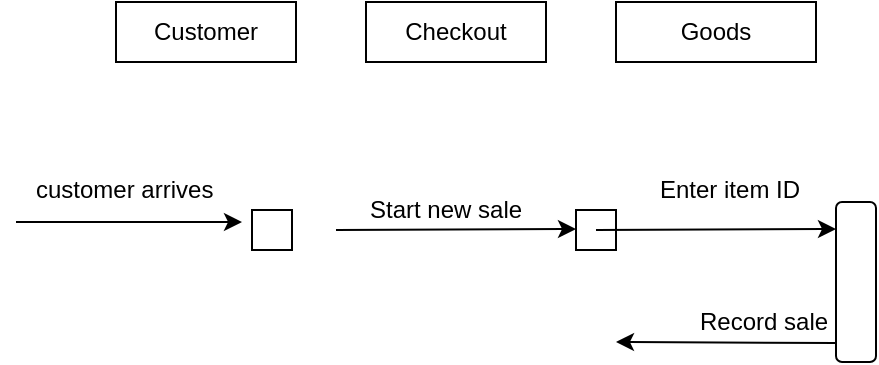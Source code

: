 <mxfile version="12.0.3" type="device" pages="1"><diagram name="Page-1" id="9f46799a-70d6-7492-0946-bef42562c5a5"><mxGraphModel dx="446" dy="753" grid="1" gridSize="10" guides="1" tooltips="1" connect="1" arrows="1" fold="1" page="1" pageScale="1" pageWidth="1100" pageHeight="850" background="#ffffff" math="0" shadow="0"><root><mxCell id="0"/><mxCell id="1" parent="0"/><mxCell id="WbvvbMgDXAdkH5idEVmf-8" value="Goods" style="rounded=0;whiteSpace=wrap;html=1;" vertex="1" parent="1"><mxGeometry x="390" y="80" width="100" height="30" as="geometry"/></mxCell><mxCell id="WbvvbMgDXAdkH5idEVmf-9" value="Checkout" style="rounded=0;whiteSpace=wrap;html=1;" vertex="1" parent="1"><mxGeometry x="265" y="80" width="90" height="30" as="geometry"/></mxCell><mxCell id="WbvvbMgDXAdkH5idEVmf-12" value="Customer" style="rounded=0;whiteSpace=wrap;html=1;" vertex="1" parent="1"><mxGeometry x="140" y="80" width="90" height="30" as="geometry"/></mxCell><mxCell id="WbvvbMgDXAdkH5idEVmf-14" value="customer arrives" style="text;html=1;resizable=0;points=[];autosize=1;align=left;verticalAlign=top;spacingTop=-4;" vertex="1" parent="1"><mxGeometry x="98" y="164" width="110" height="20" as="geometry"/></mxCell><mxCell id="WbvvbMgDXAdkH5idEVmf-16" value="" style="endArrow=classic;html=1;" edge="1" parent="1"><mxGeometry width="50" height="50" relative="1" as="geometry"><mxPoint x="90" y="190" as="sourcePoint"/><mxPoint x="203" y="190" as="targetPoint"/><Array as="points"><mxPoint x="163" y="190"/></Array></mxGeometry></mxCell><mxCell id="WbvvbMgDXAdkH5idEVmf-17" value="" style="whiteSpace=wrap;html=1;aspect=fixed;" vertex="1" parent="1"><mxGeometry x="208" y="184" width="20" height="20" as="geometry"/></mxCell><mxCell id="WbvvbMgDXAdkH5idEVmf-18" value="" style="endArrow=classic;html=1;" edge="1" parent="1"><mxGeometry width="50" height="50" relative="1" as="geometry"><mxPoint x="250" y="194" as="sourcePoint"/><mxPoint x="370" y="193.5" as="targetPoint"/></mxGeometry></mxCell><mxCell id="WbvvbMgDXAdkH5idEVmf-19" value="Start new sale" style="text;html=1;resizable=0;points=[];autosize=1;align=left;verticalAlign=top;spacingTop=-4;" vertex="1" parent="1"><mxGeometry x="265" y="174" width="90" height="20" as="geometry"/></mxCell><mxCell id="WbvvbMgDXAdkH5idEVmf-20" value="" style="whiteSpace=wrap;html=1;aspect=fixed;" vertex="1" parent="1"><mxGeometry x="370" y="184" width="20" height="20" as="geometry"/></mxCell><mxCell id="WbvvbMgDXAdkH5idEVmf-22" value="" style="endArrow=classic;html=1;" edge="1" parent="1"><mxGeometry width="50" height="50" relative="1" as="geometry"><mxPoint x="380" y="194" as="sourcePoint"/><mxPoint x="500" y="193.5" as="targetPoint"/></mxGeometry></mxCell><mxCell id="WbvvbMgDXAdkH5idEVmf-24" value="Enter item ID" style="text;html=1;resizable=0;points=[];autosize=1;align=left;verticalAlign=top;spacingTop=-4;" vertex="1" parent="1"><mxGeometry x="410" y="164" width="90" height="20" as="geometry"/></mxCell><mxCell id="WbvvbMgDXAdkH5idEVmf-25" value="" style="rounded=1;whiteSpace=wrap;html=1;rotation=90;" vertex="1" parent="1"><mxGeometry x="470" y="210" width="80" height="20" as="geometry"/></mxCell><mxCell id="WbvvbMgDXAdkH5idEVmf-26" value="" style="endArrow=classic;html=1;" edge="1" parent="1"><mxGeometry width="50" height="50" relative="1" as="geometry"><mxPoint x="500" y="250.5" as="sourcePoint"/><mxPoint x="390" y="250" as="targetPoint"/></mxGeometry></mxCell><mxCell id="WbvvbMgDXAdkH5idEVmf-27" value="Record sale" style="text;html=1;resizable=0;points=[];autosize=1;align=left;verticalAlign=top;spacingTop=-4;" vertex="1" parent="1"><mxGeometry x="430" y="230" width="80" height="20" as="geometry"/></mxCell></root></mxGraphModel></diagram></mxfile>